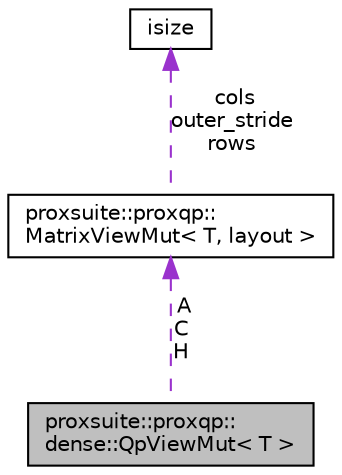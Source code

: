 digraph "proxsuite::proxqp::dense::QpViewMut&lt; T &gt;"
{
 // LATEX_PDF_SIZE
  bgcolor="transparent";
  edge [fontname="Helvetica",fontsize="10",labelfontname="Helvetica",labelfontsize="10"];
  node [fontname="Helvetica",fontsize="10",shape=record];
  Node1 [label="proxsuite::proxqp::\ldense::QpViewMut\< T \>",height=0.2,width=0.4,color="black", fillcolor="grey75", style="filled", fontcolor="black",tooltip=" "];
  Node2 -> Node1 [dir="back",color="darkorchid3",fontsize="10",style="dashed",label=" A\nC\nH" ,fontname="Helvetica"];
  Node2 [label="proxsuite::proxqp::\lMatrixViewMut\< T, layout \>",height=0.2,width=0.4,color="black",URL="$structproxsuite_1_1proxqp_1_1_matrix_view_mut.html",tooltip=" "];
  Node3 -> Node2 [dir="back",color="darkorchid3",fontsize="10",style="dashed",label=" cols\nouter_stride\nrows" ,fontname="Helvetica"];
  Node3 [label="isize",height=0.2,width=0.4,color="black",tooltip=" "];
}
